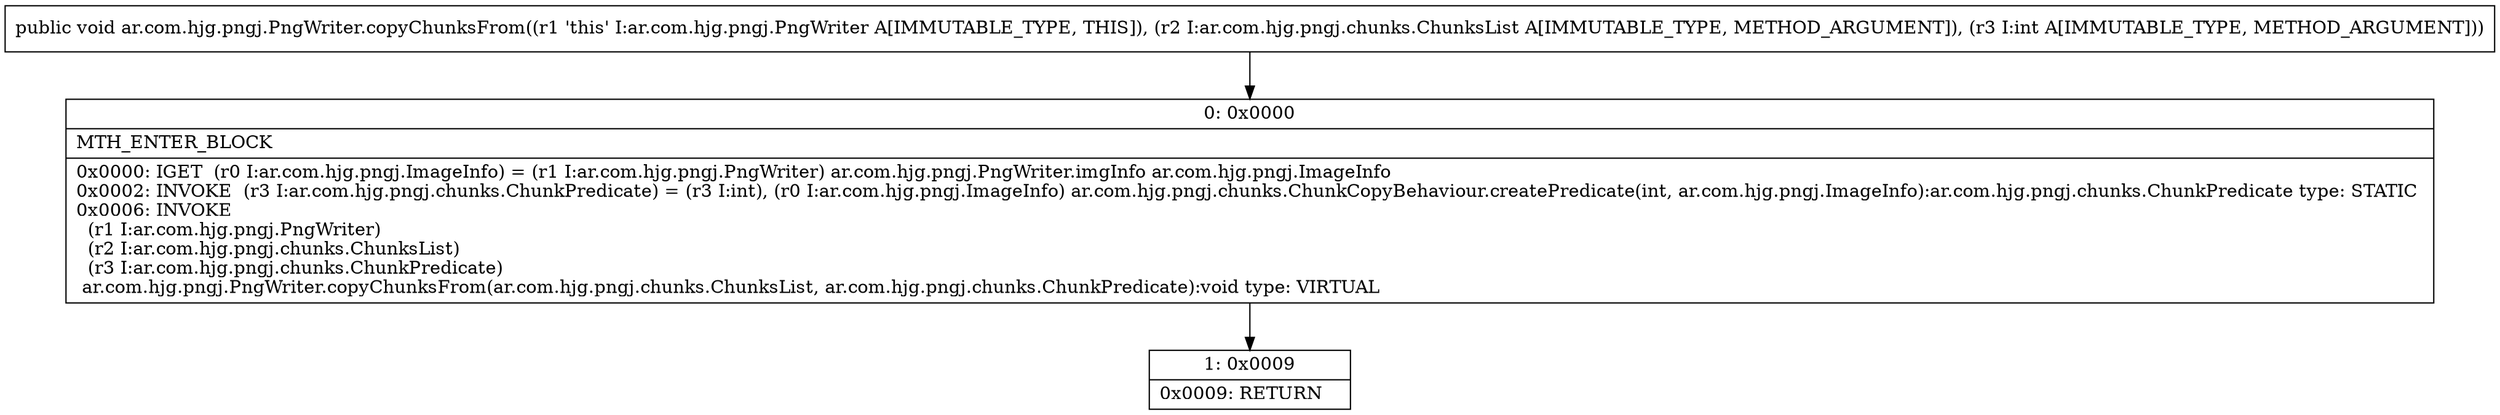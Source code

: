 digraph "CFG forar.com.hjg.pngj.PngWriter.copyChunksFrom(Lar\/com\/hjg\/pngj\/chunks\/ChunksList;I)V" {
Node_0 [shape=record,label="{0\:\ 0x0000|MTH_ENTER_BLOCK\l|0x0000: IGET  (r0 I:ar.com.hjg.pngj.ImageInfo) = (r1 I:ar.com.hjg.pngj.PngWriter) ar.com.hjg.pngj.PngWriter.imgInfo ar.com.hjg.pngj.ImageInfo \l0x0002: INVOKE  (r3 I:ar.com.hjg.pngj.chunks.ChunkPredicate) = (r3 I:int), (r0 I:ar.com.hjg.pngj.ImageInfo) ar.com.hjg.pngj.chunks.ChunkCopyBehaviour.createPredicate(int, ar.com.hjg.pngj.ImageInfo):ar.com.hjg.pngj.chunks.ChunkPredicate type: STATIC \l0x0006: INVOKE  \l  (r1 I:ar.com.hjg.pngj.PngWriter)\l  (r2 I:ar.com.hjg.pngj.chunks.ChunksList)\l  (r3 I:ar.com.hjg.pngj.chunks.ChunkPredicate)\l ar.com.hjg.pngj.PngWriter.copyChunksFrom(ar.com.hjg.pngj.chunks.ChunksList, ar.com.hjg.pngj.chunks.ChunkPredicate):void type: VIRTUAL \l}"];
Node_1 [shape=record,label="{1\:\ 0x0009|0x0009: RETURN   \l}"];
MethodNode[shape=record,label="{public void ar.com.hjg.pngj.PngWriter.copyChunksFrom((r1 'this' I:ar.com.hjg.pngj.PngWriter A[IMMUTABLE_TYPE, THIS]), (r2 I:ar.com.hjg.pngj.chunks.ChunksList A[IMMUTABLE_TYPE, METHOD_ARGUMENT]), (r3 I:int A[IMMUTABLE_TYPE, METHOD_ARGUMENT])) }"];
MethodNode -> Node_0;
Node_0 -> Node_1;
}

